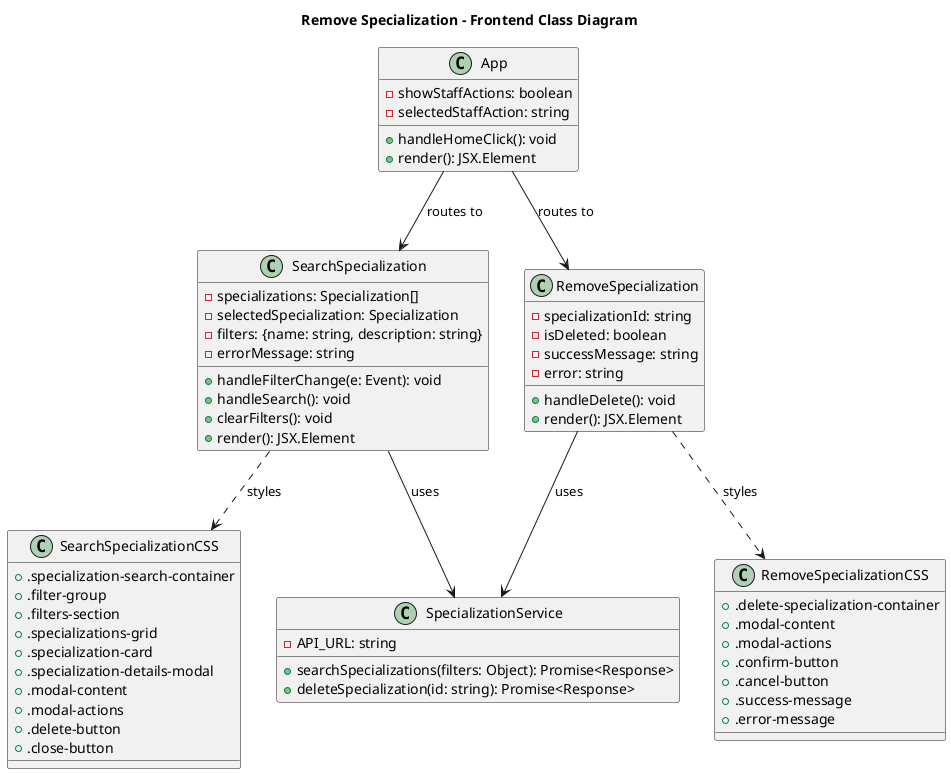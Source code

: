 @startuml Delete Specialization Class Diagram (Frontend)
title "Remove Specialization - Frontend Class Diagram"

' Components
class App {
  -showStaffActions: boolean
  -selectedStaffAction: string
  +handleHomeClick(): void
  +render(): JSX.Element
}

class SearchSpecialization {
  -specializations: Specialization[]
  -selectedSpecialization: Specialization
  -filters: {name: string, description: string}
  -errorMessage: string
  +handleFilterChange(e: Event): void
  +handleSearch(): void
  +clearFilters(): void
  +render(): JSX.Element
}

class RemoveSpecialization {
  -specializationId: string
  -isDeleted: boolean
  -successMessage: string
  -error: string
  +handleDelete(): void
  +render(): JSX.Element
}

class SpecializationService {
  -API_URL: string
  +searchSpecializations(filters: Object): Promise<Response>
  +deleteSpecialization(id: string): Promise<Response>
}

' Styles
class SearchSpecializationCSS {
  +.specialization-search-container
  +.filter-group
  +.filters-section
  +.specializations-grid
  +.specialization-card
  +.specialization-details-modal
  +.modal-content
  +.modal-actions
  +.delete-button
  +.close-button
}

class RemoveSpecializationCSS {
  +.delete-specialization-container
  +.modal-content
  +.modal-actions
  +.confirm-button
  +.cancel-button
  +.success-message
  +.error-message
}

' Relationships
App --> SearchSpecialization: routes to
App --> RemoveSpecialization: routes to
SearchSpecialization --> SpecializationService: uses
RemoveSpecialization --> SpecializationService: uses
SearchSpecialization ..> SearchSpecializationCSS: styles
RemoveSpecialization ..> RemoveSpecializationCSS: styles



@enduml